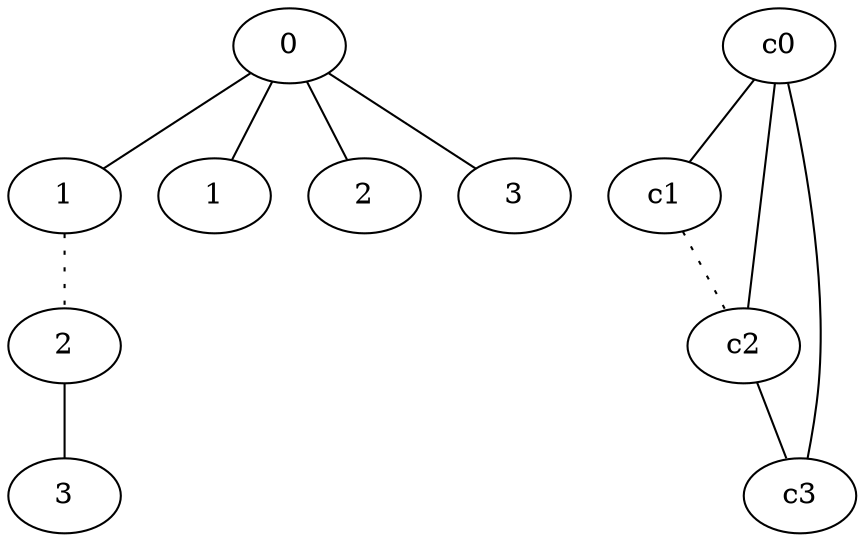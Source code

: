 graph {
a0[label=0];
a1[label=1];
a2[label=2];
a3[label=3];
a4[label=1];
a5[label=2];
a6[label=3];
a0 -- a1;
a0 -- a4;
a0 -- a5;
a0 -- a6;
a1 -- a2 [style=dotted];
a2 -- a3;
c0 -- c1;
c0 -- c2;
c0 -- c3;
c1 -- c2 [style=dotted];
c2 -- c3;
}
